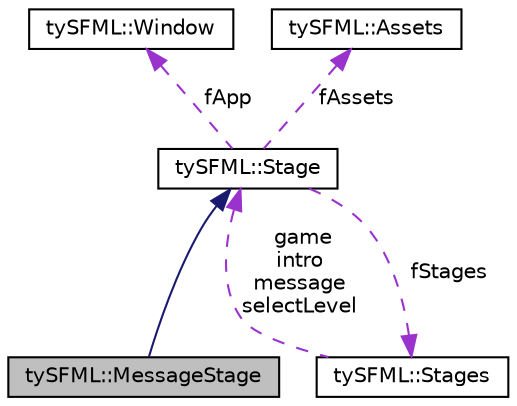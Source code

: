 digraph "tySFML::MessageStage"
{
  edge [fontname="Helvetica",fontsize="10",labelfontname="Helvetica",labelfontsize="10"];
  node [fontname="Helvetica",fontsize="10",shape=record];
  Node1 [label="tySFML::MessageStage",height=0.2,width=0.4,color="black", fillcolor="grey75", style="filled", fontcolor="black"];
  Node2 -> Node1 [dir="back",color="midnightblue",fontsize="10",style="solid",fontname="Helvetica"];
  Node2 [label="tySFML::Stage",height=0.2,width=0.4,color="black", fillcolor="white", style="filled",URL="$classty_s_f_m_l_1_1_stage.html",tooltip="Represents a Stage, a certain part of the game. "];
  Node3 -> Node2 [dir="back",color="darkorchid3",fontsize="10",style="dashed",label=" fApp" ,fontname="Helvetica"];
  Node3 [label="tySFML::Window",height=0.2,width=0.4,color="black", fillcolor="white", style="filled",URL="$classty_s_f_m_l_1_1_window.html",tooltip="Represents an SFML Window. "];
  Node4 -> Node2 [dir="back",color="darkorchid3",fontsize="10",style="dashed",label=" fAssets" ,fontname="Helvetica"];
  Node4 [label="tySFML::Assets",height=0.2,width=0.4,color="black", fillcolor="white", style="filled",URL="$classty_s_f_m_l_1_1_assets.html",tooltip="Class for storing assets and getting them without making endless copies. "];
  Node5 -> Node2 [dir="back",color="darkorchid3",fontsize="10",style="dashed",label=" fStages" ,fontname="Helvetica"];
  Node5 [label="tySFML::Stages",height=0.2,width=0.4,color="black", fillcolor="white", style="filled",URL="$structty_s_f_m_l_1_1_stages.html"];
  Node2 -> Node5 [dir="back",color="darkorchid3",fontsize="10",style="dashed",label=" game\nintro\nmessage\nselectLevel" ,fontname="Helvetica"];
}
